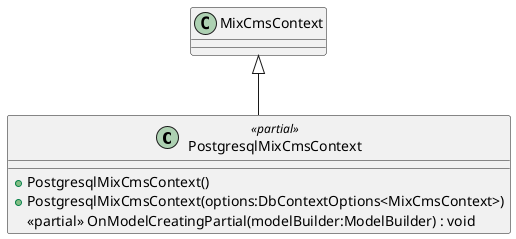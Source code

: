 @startuml
class PostgresqlMixCmsContext <<partial>> {
    + PostgresqlMixCmsContext()
    + PostgresqlMixCmsContext(options:DbContextOptions<MixCmsContext>)
    <<partial>> OnModelCreatingPartial(modelBuilder:ModelBuilder) : void
}
MixCmsContext <|-- PostgresqlMixCmsContext
@enduml
